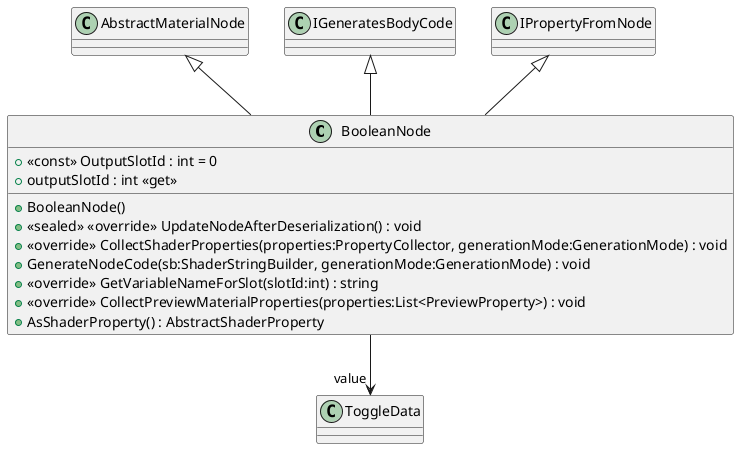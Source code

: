 @startuml
class BooleanNode {
    + <<const>> OutputSlotId : int = 0
    + BooleanNode()
    + <<sealed>> <<override>> UpdateNodeAfterDeserialization() : void
    + <<override>> CollectShaderProperties(properties:PropertyCollector, generationMode:GenerationMode) : void
    + GenerateNodeCode(sb:ShaderStringBuilder, generationMode:GenerationMode) : void
    + <<override>> GetVariableNameForSlot(slotId:int) : string
    + <<override>> CollectPreviewMaterialProperties(properties:List<PreviewProperty>) : void
    + AsShaderProperty() : AbstractShaderProperty
    + outputSlotId : int <<get>>
}
AbstractMaterialNode <|-- BooleanNode
IGeneratesBodyCode <|-- BooleanNode
IPropertyFromNode <|-- BooleanNode
BooleanNode --> "value" ToggleData
@enduml
